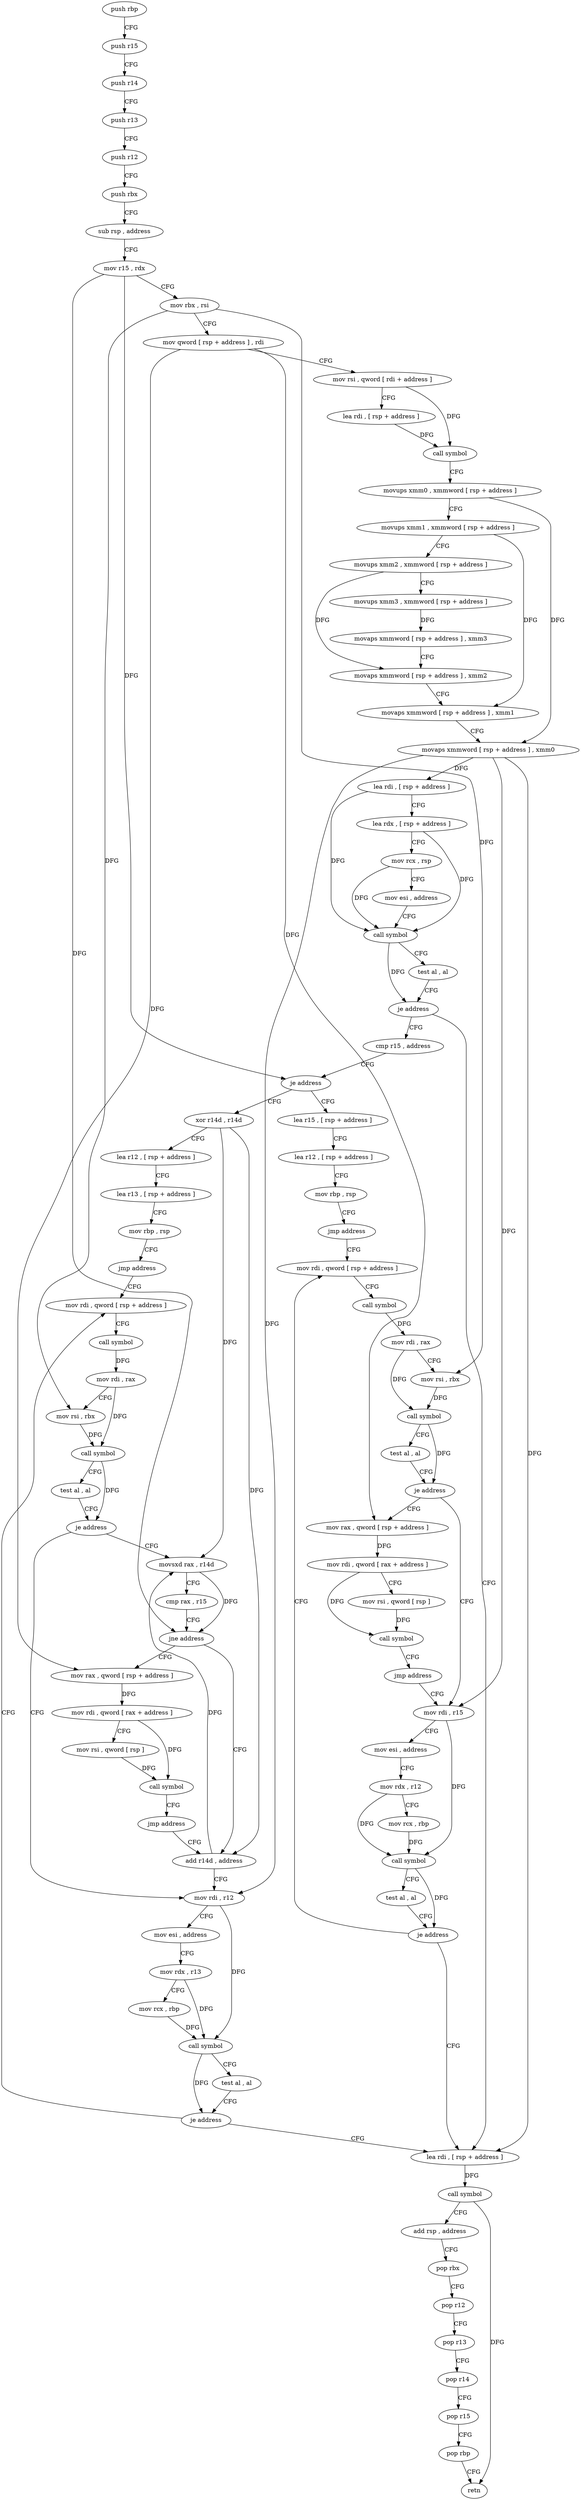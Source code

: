 digraph "func" {
"79664" [label = "push rbp" ]
"79665" [label = "push r15" ]
"79667" [label = "push r14" ]
"79669" [label = "push r13" ]
"79671" [label = "push r12" ]
"79673" [label = "push rbx" ]
"79674" [label = "sub rsp , address" ]
"79681" [label = "mov r15 , rdx" ]
"79684" [label = "mov rbx , rsi" ]
"79687" [label = "mov qword [ rsp + address ] , rdi" ]
"79692" [label = "mov rsi , qword [ rdi + address ]" ]
"79696" [label = "lea rdi , [ rsp + address ]" ]
"79701" [label = "call symbol" ]
"79706" [label = "movups xmm0 , xmmword [ rsp + address ]" ]
"79711" [label = "movups xmm1 , xmmword [ rsp + address ]" ]
"79716" [label = "movups xmm2 , xmmword [ rsp + address ]" ]
"79721" [label = "movups xmm3 , xmmword [ rsp + address ]" ]
"79726" [label = "movaps xmmword [ rsp + address ] , xmm3" ]
"79734" [label = "movaps xmmword [ rsp + address ] , xmm2" ]
"79739" [label = "movaps xmmword [ rsp + address ] , xmm1" ]
"79744" [label = "movaps xmmword [ rsp + address ] , xmm0" ]
"79749" [label = "lea rdi , [ rsp + address ]" ]
"79754" [label = "lea rdx , [ rsp + address ]" ]
"79759" [label = "mov rcx , rsp" ]
"79762" [label = "mov esi , address" ]
"79767" [label = "call symbol" ]
"79772" [label = "test al , al" ]
"79774" [label = "je address" ]
"79988" [label = "lea rdi , [ rsp + address ]" ]
"79780" [label = "cmp r15 , address" ]
"79993" [label = "call symbol" ]
"79998" [label = "add rsp , address" ]
"80005" [label = "pop rbx" ]
"80006" [label = "pop r12" ]
"80008" [label = "pop r13" ]
"80010" [label = "pop r14" ]
"80012" [label = "pop r15" ]
"80014" [label = "pop rbp" ]
"80015" [label = "retn" ]
"79784" [label = "je address" ]
"79892" [label = "lea r15 , [ rsp + address ]" ]
"79786" [label = "xor r14d , r14d" ]
"79897" [label = "lea r12 , [ rsp + address ]" ]
"79902" [label = "mov rbp , rsp" ]
"79905" [label = "jmp address" ]
"79943" [label = "mov rdi , qword [ rsp + address ]" ]
"79789" [label = "lea r12 , [ rsp + address ]" ]
"79794" [label = "lea r13 , [ rsp + address ]" ]
"79799" [label = "mov rbp , rsp" ]
"79802" [label = "jmp address" ]
"79839" [label = "mov rdi , qword [ rsp + address ]" ]
"79948" [label = "call symbol" ]
"79953" [label = "mov rdi , rax" ]
"79956" [label = "mov rsi , rbx" ]
"79959" [label = "call symbol" ]
"79964" [label = "test al , al" ]
"79966" [label = "je address" ]
"79920" [label = "mov rdi , r15" ]
"79968" [label = "mov rax , qword [ rsp + address ]" ]
"79844" [label = "call symbol" ]
"79849" [label = "mov rdi , rax" ]
"79852" [label = "mov rsi , rbx" ]
"79855" [label = "call symbol" ]
"79860" [label = "test al , al" ]
"79862" [label = "je address" ]
"79812" [label = "mov rdi , r12" ]
"79864" [label = "movsxd rax , r14d" ]
"79923" [label = "mov esi , address" ]
"79928" [label = "mov rdx , r12" ]
"79931" [label = "mov rcx , rbp" ]
"79934" [label = "call symbol" ]
"79939" [label = "test al , al" ]
"79941" [label = "je address" ]
"79973" [label = "mov rdi , qword [ rax + address ]" ]
"79977" [label = "mov rsi , qword [ rsp ]" ]
"79981" [label = "call symbol" ]
"79986" [label = "jmp address" ]
"79815" [label = "mov esi , address" ]
"79820" [label = "mov rdx , r13" ]
"79823" [label = "mov rcx , rbp" ]
"79826" [label = "call symbol" ]
"79831" [label = "test al , al" ]
"79833" [label = "je address" ]
"79867" [label = "cmp rax , r15" ]
"79870" [label = "jne address" ]
"79808" [label = "add r14d , address" ]
"79872" [label = "mov rax , qword [ rsp + address ]" ]
"79877" [label = "mov rdi , qword [ rax + address ]" ]
"79881" [label = "mov rsi , qword [ rsp ]" ]
"79885" [label = "call symbol" ]
"79890" [label = "jmp address" ]
"79664" -> "79665" [ label = "CFG" ]
"79665" -> "79667" [ label = "CFG" ]
"79667" -> "79669" [ label = "CFG" ]
"79669" -> "79671" [ label = "CFG" ]
"79671" -> "79673" [ label = "CFG" ]
"79673" -> "79674" [ label = "CFG" ]
"79674" -> "79681" [ label = "CFG" ]
"79681" -> "79684" [ label = "CFG" ]
"79681" -> "79784" [ label = "DFG" ]
"79681" -> "79870" [ label = "DFG" ]
"79684" -> "79687" [ label = "CFG" ]
"79684" -> "79956" [ label = "DFG" ]
"79684" -> "79852" [ label = "DFG" ]
"79687" -> "79692" [ label = "CFG" ]
"79687" -> "79968" [ label = "DFG" ]
"79687" -> "79872" [ label = "DFG" ]
"79692" -> "79696" [ label = "CFG" ]
"79692" -> "79701" [ label = "DFG" ]
"79696" -> "79701" [ label = "DFG" ]
"79701" -> "79706" [ label = "CFG" ]
"79706" -> "79711" [ label = "CFG" ]
"79706" -> "79744" [ label = "DFG" ]
"79711" -> "79716" [ label = "CFG" ]
"79711" -> "79739" [ label = "DFG" ]
"79716" -> "79721" [ label = "CFG" ]
"79716" -> "79734" [ label = "DFG" ]
"79721" -> "79726" [ label = "DFG" ]
"79726" -> "79734" [ label = "CFG" ]
"79734" -> "79739" [ label = "CFG" ]
"79739" -> "79744" [ label = "CFG" ]
"79744" -> "79749" [ label = "DFG" ]
"79744" -> "79988" [ label = "DFG" ]
"79744" -> "79920" [ label = "DFG" ]
"79744" -> "79812" [ label = "DFG" ]
"79749" -> "79754" [ label = "CFG" ]
"79749" -> "79767" [ label = "DFG" ]
"79754" -> "79759" [ label = "CFG" ]
"79754" -> "79767" [ label = "DFG" ]
"79759" -> "79762" [ label = "CFG" ]
"79759" -> "79767" [ label = "DFG" ]
"79762" -> "79767" [ label = "CFG" ]
"79767" -> "79772" [ label = "CFG" ]
"79767" -> "79774" [ label = "DFG" ]
"79772" -> "79774" [ label = "CFG" ]
"79774" -> "79988" [ label = "CFG" ]
"79774" -> "79780" [ label = "CFG" ]
"79988" -> "79993" [ label = "DFG" ]
"79780" -> "79784" [ label = "CFG" ]
"79993" -> "79998" [ label = "CFG" ]
"79993" -> "80015" [ label = "DFG" ]
"79998" -> "80005" [ label = "CFG" ]
"80005" -> "80006" [ label = "CFG" ]
"80006" -> "80008" [ label = "CFG" ]
"80008" -> "80010" [ label = "CFG" ]
"80010" -> "80012" [ label = "CFG" ]
"80012" -> "80014" [ label = "CFG" ]
"80014" -> "80015" [ label = "CFG" ]
"79784" -> "79892" [ label = "CFG" ]
"79784" -> "79786" [ label = "CFG" ]
"79892" -> "79897" [ label = "CFG" ]
"79786" -> "79789" [ label = "CFG" ]
"79786" -> "79864" [ label = "DFG" ]
"79786" -> "79808" [ label = "DFG" ]
"79897" -> "79902" [ label = "CFG" ]
"79902" -> "79905" [ label = "CFG" ]
"79905" -> "79943" [ label = "CFG" ]
"79943" -> "79948" [ label = "CFG" ]
"79789" -> "79794" [ label = "CFG" ]
"79794" -> "79799" [ label = "CFG" ]
"79799" -> "79802" [ label = "CFG" ]
"79802" -> "79839" [ label = "CFG" ]
"79839" -> "79844" [ label = "CFG" ]
"79948" -> "79953" [ label = "DFG" ]
"79953" -> "79956" [ label = "CFG" ]
"79953" -> "79959" [ label = "DFG" ]
"79956" -> "79959" [ label = "DFG" ]
"79959" -> "79964" [ label = "CFG" ]
"79959" -> "79966" [ label = "DFG" ]
"79964" -> "79966" [ label = "CFG" ]
"79966" -> "79920" [ label = "CFG" ]
"79966" -> "79968" [ label = "CFG" ]
"79920" -> "79923" [ label = "CFG" ]
"79920" -> "79934" [ label = "DFG" ]
"79968" -> "79973" [ label = "DFG" ]
"79844" -> "79849" [ label = "DFG" ]
"79849" -> "79852" [ label = "CFG" ]
"79849" -> "79855" [ label = "DFG" ]
"79852" -> "79855" [ label = "DFG" ]
"79855" -> "79860" [ label = "CFG" ]
"79855" -> "79862" [ label = "DFG" ]
"79860" -> "79862" [ label = "CFG" ]
"79862" -> "79812" [ label = "CFG" ]
"79862" -> "79864" [ label = "CFG" ]
"79812" -> "79815" [ label = "CFG" ]
"79812" -> "79826" [ label = "DFG" ]
"79864" -> "79867" [ label = "CFG" ]
"79864" -> "79870" [ label = "DFG" ]
"79923" -> "79928" [ label = "CFG" ]
"79928" -> "79931" [ label = "CFG" ]
"79928" -> "79934" [ label = "DFG" ]
"79931" -> "79934" [ label = "DFG" ]
"79934" -> "79939" [ label = "CFG" ]
"79934" -> "79941" [ label = "DFG" ]
"79939" -> "79941" [ label = "CFG" ]
"79941" -> "79988" [ label = "CFG" ]
"79941" -> "79943" [ label = "CFG" ]
"79973" -> "79977" [ label = "CFG" ]
"79973" -> "79981" [ label = "DFG" ]
"79977" -> "79981" [ label = "DFG" ]
"79981" -> "79986" [ label = "CFG" ]
"79986" -> "79920" [ label = "CFG" ]
"79815" -> "79820" [ label = "CFG" ]
"79820" -> "79823" [ label = "CFG" ]
"79820" -> "79826" [ label = "DFG" ]
"79823" -> "79826" [ label = "DFG" ]
"79826" -> "79831" [ label = "CFG" ]
"79826" -> "79833" [ label = "DFG" ]
"79831" -> "79833" [ label = "CFG" ]
"79833" -> "79988" [ label = "CFG" ]
"79833" -> "79839" [ label = "CFG" ]
"79867" -> "79870" [ label = "CFG" ]
"79870" -> "79808" [ label = "CFG" ]
"79870" -> "79872" [ label = "CFG" ]
"79808" -> "79812" [ label = "CFG" ]
"79808" -> "79864" [ label = "DFG" ]
"79872" -> "79877" [ label = "DFG" ]
"79877" -> "79881" [ label = "CFG" ]
"79877" -> "79885" [ label = "DFG" ]
"79881" -> "79885" [ label = "DFG" ]
"79885" -> "79890" [ label = "CFG" ]
"79890" -> "79808" [ label = "CFG" ]
}
